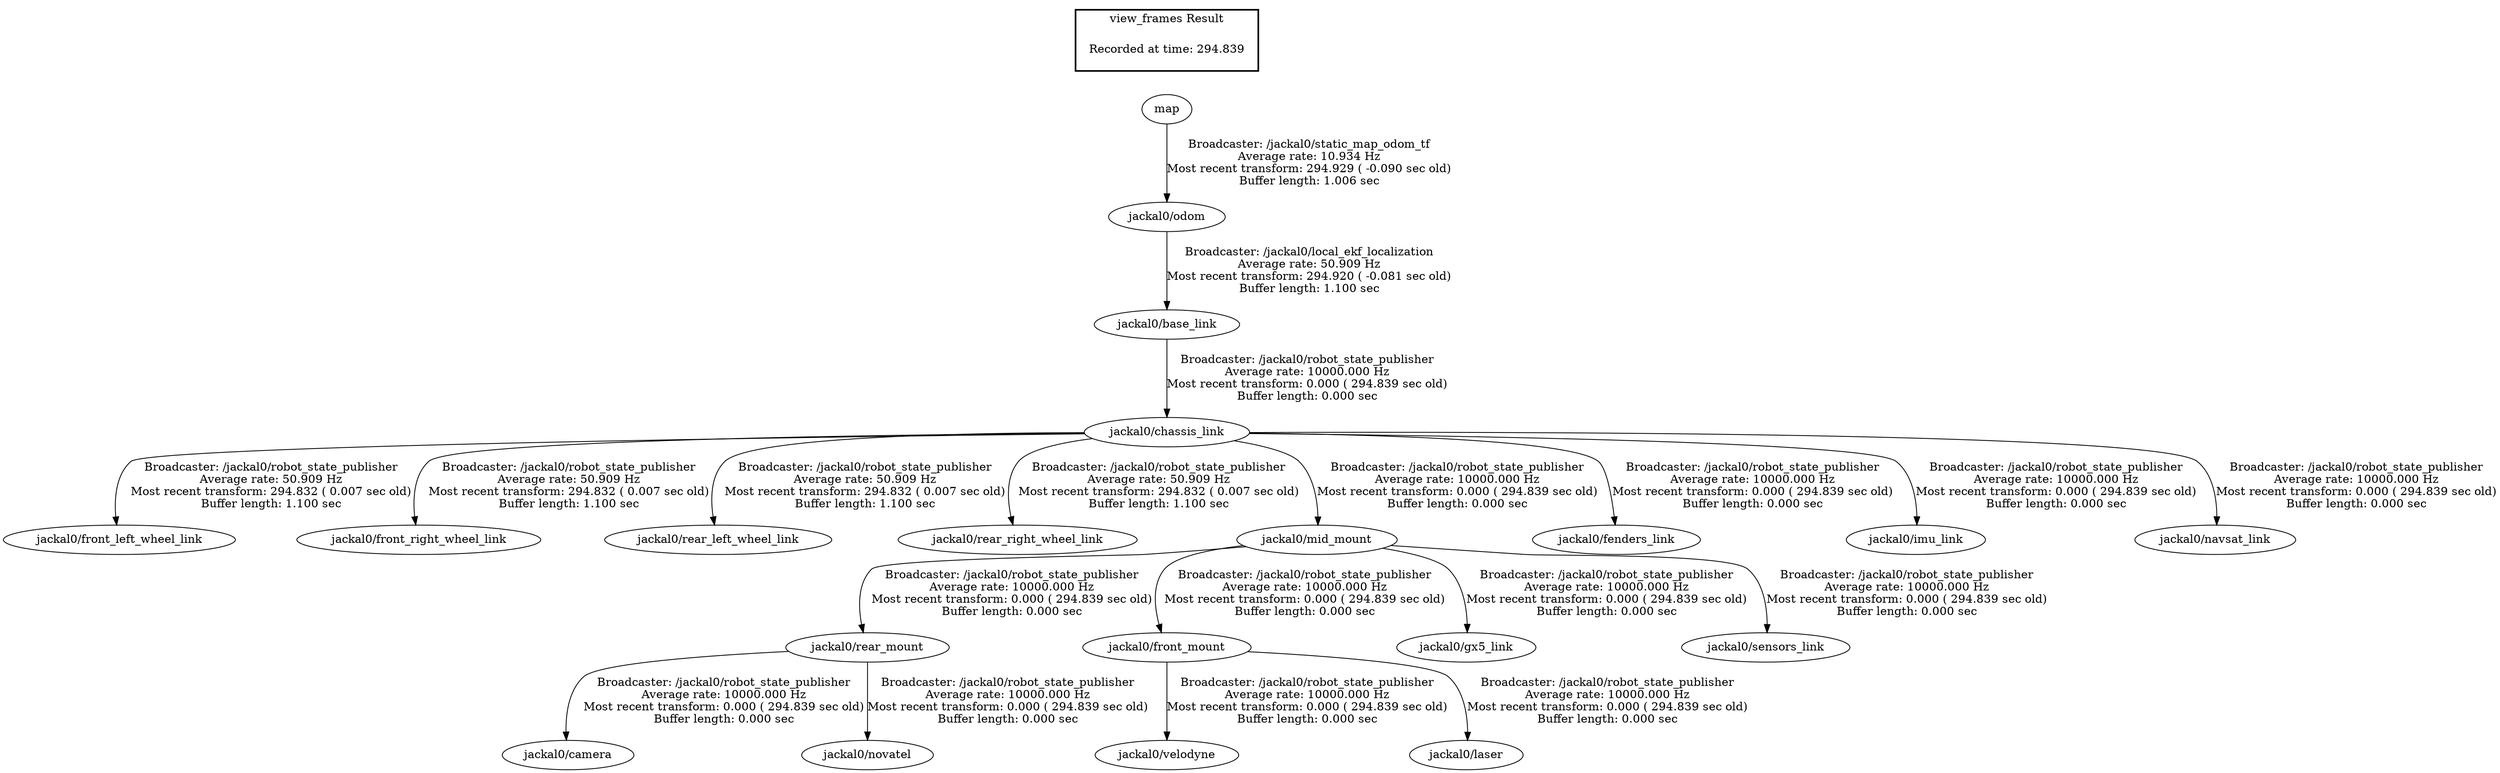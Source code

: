 digraph G {
"jackal0/chassis_link" -> "jackal0/front_left_wheel_link"[label="Broadcaster: /jackal0/robot_state_publisher\nAverage rate: 50.909 Hz\nMost recent transform: 294.832 ( 0.007 sec old)\nBuffer length: 1.100 sec\n"];
"jackal0/base_link" -> "jackal0/chassis_link"[label="Broadcaster: /jackal0/robot_state_publisher\nAverage rate: 10000.000 Hz\nMost recent transform: 0.000 ( 294.839 sec old)\nBuffer length: 0.000 sec\n"];
"jackal0/chassis_link" -> "jackal0/front_right_wheel_link"[label="Broadcaster: /jackal0/robot_state_publisher\nAverage rate: 50.909 Hz\nMost recent transform: 294.832 ( 0.007 sec old)\nBuffer length: 1.100 sec\n"];
"jackal0/chassis_link" -> "jackal0/rear_left_wheel_link"[label="Broadcaster: /jackal0/robot_state_publisher\nAverage rate: 50.909 Hz\nMost recent transform: 294.832 ( 0.007 sec old)\nBuffer length: 1.100 sec\n"];
"jackal0/chassis_link" -> "jackal0/rear_right_wheel_link"[label="Broadcaster: /jackal0/robot_state_publisher\nAverage rate: 50.909 Hz\nMost recent transform: 294.832 ( 0.007 sec old)\nBuffer length: 1.100 sec\n"];
"jackal0/odom" -> "jackal0/base_link"[label="Broadcaster: /jackal0/local_ekf_localization\nAverage rate: 50.909 Hz\nMost recent transform: 294.920 ( -0.081 sec old)\nBuffer length: 1.100 sec\n"];
"map" -> "jackal0/odom"[label="Broadcaster: /jackal0/static_map_odom_tf\nAverage rate: 10.934 Hz\nMost recent transform: 294.929 ( -0.090 sec old)\nBuffer length: 1.006 sec\n"];
"jackal0/rear_mount" -> "jackal0/camera"[label="Broadcaster: /jackal0/robot_state_publisher\nAverage rate: 10000.000 Hz\nMost recent transform: 0.000 ( 294.839 sec old)\nBuffer length: 0.000 sec\n"];
"jackal0/mid_mount" -> "jackal0/rear_mount"[label="Broadcaster: /jackal0/robot_state_publisher\nAverage rate: 10000.000 Hz\nMost recent transform: 0.000 ( 294.839 sec old)\nBuffer length: 0.000 sec\n"];
"jackal0/chassis_link" -> "jackal0/fenders_link"[label="Broadcaster: /jackal0/robot_state_publisher\nAverage rate: 10000.000 Hz\nMost recent transform: 0.000 ( 294.839 sec old)\nBuffer length: 0.000 sec\n"];
"jackal0/mid_mount" -> "jackal0/front_mount"[label="Broadcaster: /jackal0/robot_state_publisher\nAverage rate: 10000.000 Hz\nMost recent transform: 0.000 ( 294.839 sec old)\nBuffer length: 0.000 sec\n"];
"jackal0/chassis_link" -> "jackal0/mid_mount"[label="Broadcaster: /jackal0/robot_state_publisher\nAverage rate: 10000.000 Hz\nMost recent transform: 0.000 ( 294.839 sec old)\nBuffer length: 0.000 sec\n"];
"jackal0/mid_mount" -> "jackal0/gx5_link"[label="Broadcaster: /jackal0/robot_state_publisher\nAverage rate: 10000.000 Hz\nMost recent transform: 0.000 ( 294.839 sec old)\nBuffer length: 0.000 sec\n"];
"jackal0/chassis_link" -> "jackal0/imu_link"[label="Broadcaster: /jackal0/robot_state_publisher\nAverage rate: 10000.000 Hz\nMost recent transform: 0.000 ( 294.839 sec old)\nBuffer length: 0.000 sec\n"];
"jackal0/chassis_link" -> "jackal0/navsat_link"[label="Broadcaster: /jackal0/robot_state_publisher\nAverage rate: 10000.000 Hz\nMost recent transform: 0.000 ( 294.839 sec old)\nBuffer length: 0.000 sec\n"];
"jackal0/rear_mount" -> "jackal0/novatel"[label="Broadcaster: /jackal0/robot_state_publisher\nAverage rate: 10000.000 Hz\nMost recent transform: 0.000 ( 294.839 sec old)\nBuffer length: 0.000 sec\n"];
"jackal0/mid_mount" -> "jackal0/sensors_link"[label="Broadcaster: /jackal0/robot_state_publisher\nAverage rate: 10000.000 Hz\nMost recent transform: 0.000 ( 294.839 sec old)\nBuffer length: 0.000 sec\n"];
"jackal0/front_mount" -> "jackal0/velodyne"[label="Broadcaster: /jackal0/robot_state_publisher\nAverage rate: 10000.000 Hz\nMost recent transform: 0.000 ( 294.839 sec old)\nBuffer length: 0.000 sec\n"];
"jackal0/front_mount" -> "jackal0/laser"[label="Broadcaster: /jackal0/robot_state_publisher\nAverage rate: 10000.000 Hz\nMost recent transform: 0.000 ( 294.839 sec old)\nBuffer length: 0.000 sec\n"];
edge [style=invis];
 subgraph cluster_legend { style=bold; color=black; label ="view_frames Result";
"Recorded at time: 294.839"[ shape=plaintext ] ;
 }->"map";
}
